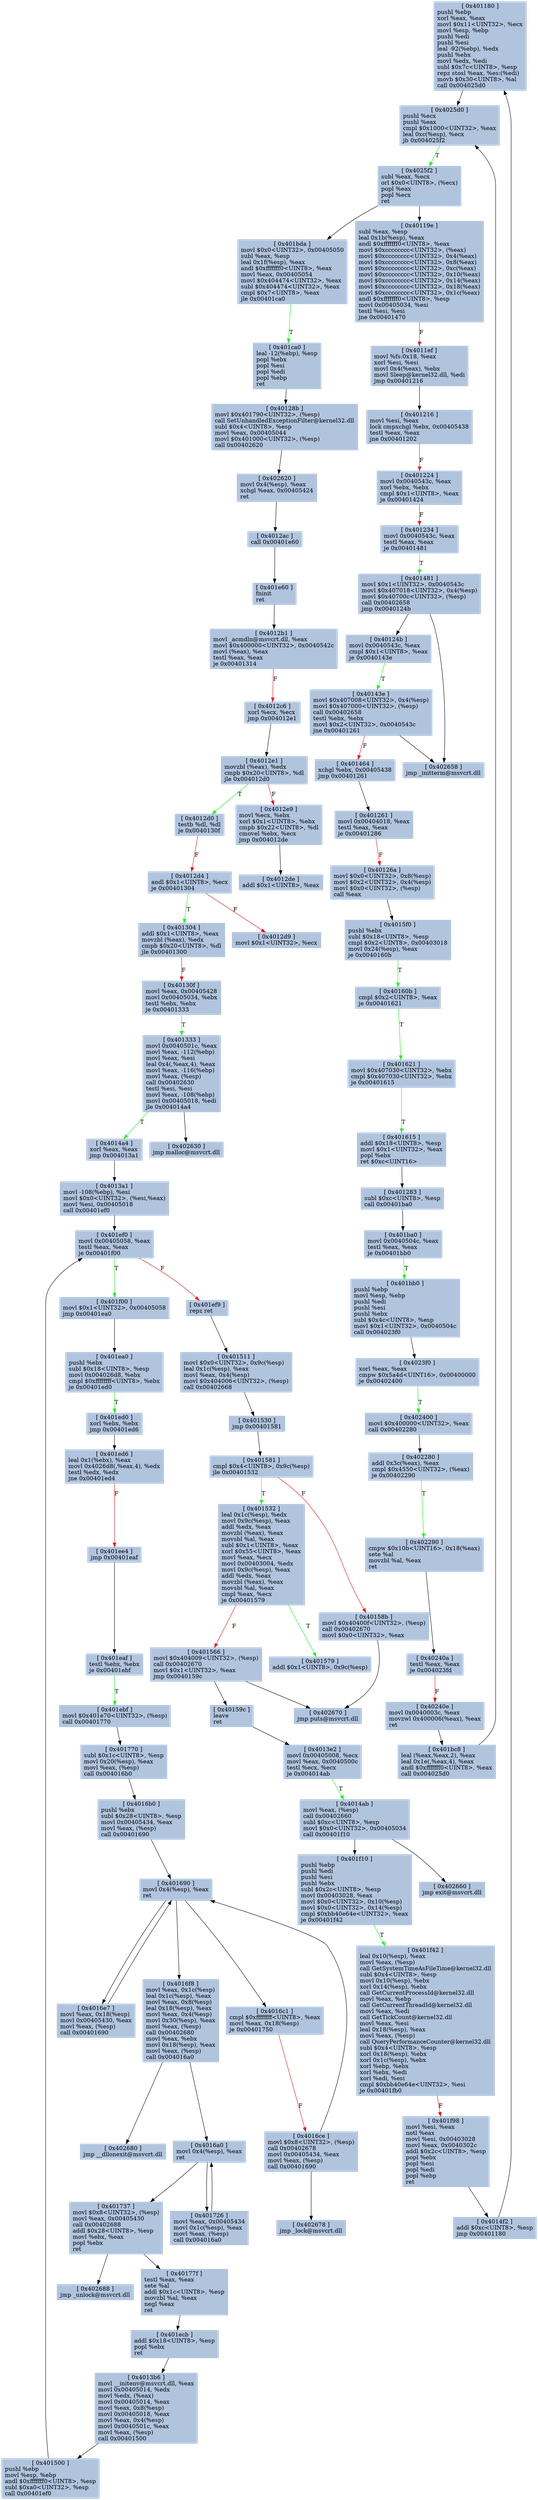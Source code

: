 digraph G {
node[shape=rectangle,style=filled,fillcolor=lightsteelblue,color=lightsteelblue]
bgcolor="transparent"
a0x00401180[label="[ 0x401180 ]\npushl %ebp\lxorl %eax, %eax\lmovl $0x11<UINT32>, %ecx\lmovl %esp, %ebp\lpushl %edi\lpushl %esi\lleal -92(%ebp), %edx\lpushl %ebx\lmovl %edx, %edi\lsubl $0x7c<UINT8>, %esp\lrepz stosl %eax, %es:(%edi)\lmovb $0x30<UINT8>, %al\lcall 0x004025d0\l"];
a0x0040119e[label="[ 0x40119e ]\nsubl %eax, %esp\lleal 0x1b(%esp), %eax\landl $0xfffffff0<UINT8>, %eax\lmovl $0xcccccccc<UINT32>, (%eax)\lmovl $0xcccccccc<UINT32>, 0x4(%eax)\lmovl $0xcccccccc<UINT32>, 0x8(%eax)\lmovl $0xcccccccc<UINT32>, 0xc(%eax)\lmovl $0xcccccccc<UINT32>, 0x10(%eax)\lmovl $0xcccccccc<UINT32>, 0x14(%eax)\lmovl $0xcccccccc<UINT32>, 0x18(%eax)\lmovl $0xcccccccc<UINT32>, 0x1c(%eax)\landl $0xfffffff0<UINT8>, %esp\lmovl 0x00405034, %esi\ltestl %esi, %esi\ljne 0x00401470\l"];
a0x004011ef[label="[ 0x4011ef ]\nmovl %fs:0x18, %eax\lxorl %esi, %esi\lmovl 0x4(%eax), %ebx\lmovl Sleep@kernel32.dll, %edi\ljmp 0x00401216\l"];
a0x00401216[label="[ 0x401216 ]\nmovl %esi, %eax\llock cmpxchgl %ebx, 0x00405438\ltestl %eax, %eax\ljne 0x00401202\l"];
a0x00401224[label="[ 0x401224 ]\nmovl 0x0040543c, %eax\lxorl %ebx, %ebx\lcmpl $0x1<UINT8>, %eax\lje 0x00401424\l"];
a0x00401234[label="[ 0x401234 ]\nmovl 0x0040543c, %eax\ltestl %eax, %eax\lje 0x00401481\l"];
a0x0040124b[label="[ 0x40124b ]\nmovl 0x0040543c, %eax\lcmpl $0x1<UINT8>, %eax\lje 0x0040143e\l"];
a0x00401261[label="[ 0x401261 ]\nmovl 0x00404018, %eax\ltestl %eax, %eax\lje 0x00401286\l"];
a0x0040126a[label="[ 0x40126a ]\nmovl $0x0<UINT32>, 0x8(%esp)\lmovl $0x2<UINT32>, 0x4(%esp)\lmovl $0x0<UINT32>, (%esp)\lcall %eax\l"];
a0x00401283[label="[ 0x401283 ]\nsubl $0xc<UINT8>, %esp\lcall 0x00401ba0\l"];
a0x0040128b[label="[ 0x40128b ]\nmovl $0x401790<UINT32>, (%esp)\lcall SetUnhandledExceptionFilter@kernel32.dll\lsubl $0x4<UINT8>, %esp\lmovl %eax, 0x00405044\lmovl $0x401000<UINT32>, (%esp)\lcall 0x00402620\l"];
a0x004012ac[label="[ 0x4012ac ]\ncall 0x00401e60\l"];
a0x004012b1[label="[ 0x4012b1 ]\nmovl _acmdln@msvcrt.dll, %eax\lmovl $0x400000<UINT32>, 0x0040542c\lmovl (%eax), %eax\ltestl %eax, %eax\lje 0x00401314\l"];
a0x004012c6[label="[ 0x4012c6 ]\nxorl %ecx, %ecx\ljmp 0x004012e1\l"];
a0x004012d0[label="[ 0x4012d0 ]\ntestb %dl, %dl\lje 0x0040130f\l"];
a0x004012d4[label="[ 0x4012d4 ]\nandl $0x1<UINT8>, %ecx\lje 0x00401304\l"];
a0x004012d9[label="[ 0x4012d9 ]\nmovl $0x1<UINT32>, %ecx\l"];
a0x004012de[label="[ 0x4012de ]\naddl $0x1<UINT8>, %eax\l"];
a0x004012e1[label="[ 0x4012e1 ]\nmovzbl (%eax), %edx\lcmpb $0x20<UINT8>, %dl\ljle 0x004012d0\l"];
a0x004012e9[label="[ 0x4012e9 ]\nmovl %ecx, %ebx\lxorl $0x1<UINT8>, %ebx\lcmpb $0x22<UINT8>, %dl\lcmovel %ebx, %ecx\ljmp 0x004012de\l"];
a0x00401304[label="[ 0x401304 ]\naddl $0x1<UINT8>, %eax\lmovzbl (%eax), %edx\lcmpb $0x20<UINT8>, %dl\ljle 0x00401300\l"];
a0x0040130f[label="[ 0x40130f ]\nmovl %eax, 0x00405428\lmovl 0x00405034, %ebx\ltestl %ebx, %ebx\lje 0x00401333\l"];
a0x00401333[label="[ 0x401333 ]\nmovl 0x0040501c, %eax\lmovl %eax, -112(%ebp)\lmovl %eax, %esi\lleal 0x4(,%eax,4), %eax\lmovl %eax, -116(%ebp)\lmovl %eax, (%esp)\lcall 0x00402630\ltestl %esi, %esi\lmovl %eax, -108(%ebp)\lmovl 0x00405018, %edi\ljle 0x004014a4\l"];
a0x004013a1[label="[ 0x4013a1 ]\nmovl -108(%ebp), %esi\lmovl $0x0<UINT32>, (%esi,%eax)\lmovl %esi, 0x00405018\lcall 0x00401ef0\l"];
a0x004013b6[label="[ 0x4013b6 ]\nmovl __initenv@msvcrt.dll, %eax\lmovl 0x00405014, %edx\lmovl %edx, (%eax)\lmovl 0x00405014, %eax\lmovl %eax, 0x8(%esp)\lmovl 0x00405018, %eax\lmovl %eax, 0x4(%esp)\lmovl 0x0040501c, %eax\lmovl %eax, (%esp)\lcall 0x00401500\l"];
a0x004013e2[label="[ 0x4013e2 ]\nmovl 0x00405008, %ecx\lmovl %eax, 0x0040500c\ltestl %ecx, %ecx\lje 0x004014ab\l"];
a0x0040143e[label="[ 0x40143e ]\nmovl $0x407008<UINT32>, 0x4(%esp)\lmovl $0x407000<UINT32>, (%esp)\lcall 0x00402658\ltestl %ebx, %ebx\lmovl $0x2<UINT32>, 0x0040543c\ljne 0x00401261\l"];
a0x00401464[label="[ 0x401464 ]\nxchgl %ebx, 0x00405438\ljmp 0x00401261\l"];
a0x00401481[label="[ 0x401481 ]\nmovl $0x1<UINT32>, 0x0040543c\lmovl $0x407018<UINT32>, 0x4(%esp)\lmovl $0x40700c<UINT32>, (%esp)\lcall 0x00402658\ljmp 0x0040124b\l"];
a0x004014a4[label="[ 0x4014a4 ]\nxorl %eax, %eax\ljmp 0x004013a1\l"];
a0x004014ab[label="[ 0x4014ab ]\nmovl %eax, (%esp)\lcall 0x00402660\lsubl $0xc<UINT8>, %esp\lmovl $0x0<UINT32>, 0x00405034\lcall 0x00401f10\l"];
a0x004014f2[label="[ 0x4014f2 ]\naddl $0xc<UINT8>, %esp\ljmp 0x00401180\l"];
a0x00401500[label="[ 0x401500 ]\npushl %ebp\lmovl %esp, %ebp\landl $0xfffffff0<UINT8>, %esp\lsubl $0xa0<UINT32>, %esp\lcall 0x00401ef0\l"];
a0x00401511[label="[ 0x401511 ]\nmovl $0x0<UINT32>, 0x9c(%esp)\lleal 0x1c(%esp), %eax\lmovl %eax, 0x4(%esp)\lmovl $0x404006<UINT32>, (%esp)\lcall 0x00402668\l"];
a0x00401530[label="[ 0x401530 ]\njmp 0x00401581\l"];
a0x00401532[label="[ 0x401532 ]\nleal 0x1c(%esp), %edx\lmovl 0x9c(%esp), %eax\laddl %edx, %eax\lmovzbl (%eax), %eax\lmovsbl %al, %eax\lsubl $0x1<UINT8>, %eax\lxorl $0x55<UINT8>, %eax\lmovl %eax, %ecx\lmovl 0x00403004, %edx\lmovl 0x9c(%esp), %eax\laddl %edx, %eax\lmovzbl (%eax), %eax\lmovsbl %al, %eax\lcmpl %eax, %ecx\lje 0x00401579\l"];
a0x00401566[label="[ 0x401566 ]\nmovl $0x404009<UINT32>, (%esp)\lcall 0x00402670\lmovl $0x1<UINT32>, %eax\ljmp 0x0040159c\l"];
a0x00401579[label="[ 0x401579 ]\naddl $0x1<UINT8>, 0x9c(%esp)\l"];
a0x00401581[label="[ 0x401581 ]\ncmpl $0x4<UINT8>, 0x9c(%esp)\ljle 0x00401532\l"];
a0x0040158b[label="[ 0x40158b ]\nmovl $0x40400f<UINT32>, (%esp)\lcall 0x00402670\lmovl $0x0<UINT32>, %eax\l"];
a0x0040159c[label="[ 0x40159c ]\nleave \lret\l"];
a0x004015f0[label="[ 0x4015f0 ]\npushl %ebx\lsubl $0x18<UINT8>, %esp\lcmpl $0x2<UINT8>, 0x00403018\lmovl 0x24(%esp), %eax\lje 0x0040160b\l"];
a0x0040160b[label="[ 0x40160b ]\ncmpl $0x2<UINT8>, %eax\lje 0x00401621\l"];
a0x00401615[label="[ 0x401615 ]\naddl $0x18<UINT8>, %esp\lmovl $0x1<UINT32>, %eax\lpopl %ebx\lret $0xc<UINT16>\l"];
a0x00401621[label="[ 0x401621 ]\nmovl $0x407030<UINT32>, %ebx\lcmpl $0x407030<UINT32>, %ebx\lje 0x00401615\l"];
a0x00401690[label="[ 0x401690 ]\nmovl 0x4(%esp), %eax\lret\l"];
a0x004016a0[label="[ 0x4016a0 ]\nmovl 0x4(%esp), %eax\lret\l"];
a0x004016b0[label="[ 0x4016b0 ]\npushl %ebx\lsubl $0x28<UINT8>, %esp\lmovl 0x00405434, %eax\lmovl %eax, (%esp)\lcall 0x00401690\l"];
a0x004016c1[label="[ 0x4016c1 ]\ncmpl $0xffffffff<UINT8>, %eax\lmovl %eax, 0x18(%esp)\lje 0x00401750\l"];
a0x004016ce[label="[ 0x4016ce ]\nmovl $0x8<UINT32>, (%esp)\lcall 0x00402678\lmovl 0x00405434, %eax\lmovl %eax, (%esp)\lcall 0x00401690\l"];
a0x004016e7[label="[ 0x4016e7 ]\nmovl %eax, 0x18(%esp)\lmovl 0x00405430, %eax\lmovl %eax, (%esp)\lcall 0x00401690\l"];
a0x004016f8[label="[ 0x4016f8 ]\nmovl %eax, 0x1c(%esp)\lleal 0x1c(%esp), %eax\lmovl %eax, 0x8(%esp)\lleal 0x18(%esp), %eax\lmovl %eax, 0x4(%esp)\lmovl 0x30(%esp), %eax\lmovl %eax, (%esp)\lcall 0x00402680\lmovl %eax, %ebx\lmovl 0x18(%esp), %eax\lmovl %eax, (%esp)\lcall 0x004016a0\l"];
a0x00401726[label="[ 0x401726 ]\nmovl %eax, 0x00405434\lmovl 0x1c(%esp), %eax\lmovl %eax, (%esp)\lcall 0x004016a0\l"];
a0x00401737[label="[ 0x401737 ]\nmovl $0x8<UINT32>, (%esp)\lmovl %eax, 0x00405430\lcall 0x00402688\laddl $0x28<UINT8>, %esp\lmovl %ebx, %eax\lpopl %ebx\lret\l"];
a0x00401770[label="[ 0x401770 ]\nsubl $0x1c<UINT8>, %esp\lmovl 0x20(%esp), %eax\lmovl %eax, (%esp)\lcall 0x004016b0\l"];
a0x0040177f[label="[ 0x40177f ]\ntestl %eax, %eax\lsete %al\laddl $0x1c<UINT8>, %esp\lmovzbl %al, %eax\lnegl %eax\lret\l"];
a0x00401ba0[label="[ 0x401ba0 ]\nmovl 0x0040504c, %eax\ltestl %eax, %eax\lje 0x00401bb0\l"];
a0x00401bb0[label="[ 0x401bb0 ]\npushl %ebp\lmovl %esp, %ebp\lpushl %edi\lpushl %esi\lpushl %ebx\lsubl $0x4c<UINT8>, %esp\lmovl $0x1<UINT32>, 0x0040504c\lcall 0x004023f0\l"];
a0x00401bc8[label="[ 0x401bc8 ]\nleal (%eax,%eax,2), %eax\lleal 0x1e(,%eax,4), %eax\landl $0xfffffff0<UINT8>, %eax\lcall 0x004025d0\l"];
a0x00401bda[label="[ 0x401bda ]\nmovl $0x0<UINT32>, 0x00405050\lsubl %eax, %esp\lleal 0x1f(%esp), %eax\landl $0xfffffff0<UINT8>, %eax\lmovl %eax, 0x00405054\lmovl $0x404474<UINT32>, %eax\lsubl $0x404474<UINT32>, %eax\lcmpl $0x7<UINT8>, %eax\ljle 0x00401ca0\l"];
a0x00401ca0[label="[ 0x401ca0 ]\nleal -12(%ebp), %esp\lpopl %ebx\lpopl %esi\lpopl %edi\lpopl %ebp\lret\l"];
a0x00401e60[label="[ 0x401e60 ]\nfninit \lret\l"];
a0x00401ea0[label="[ 0x401ea0 ]\npushl %ebx\lsubl $0x18<UINT8>, %esp\lmovl 0x004026d8, %ebx\lcmpl $0xffffffff<UINT8>, %ebx\lje 0x00401ed0\l"];
a0x00401eaf[label="[ 0x401eaf ]\ntestl %ebx, %ebx\lje 0x00401ebf\l"];
a0x00401ebf[label="[ 0x401ebf ]\nmovl $0x401e70<UINT32>, (%esp)\lcall 0x00401770\l"];
a0x00401ecb[label="[ 0x401ecb ]\naddl $0x18<UINT8>, %esp\lpopl %ebx\lret\l"];
a0x00401ed0[label="[ 0x401ed0 ]\nxorl %ebx, %ebx\ljmp 0x00401ed6\l"];
a0x00401ed6[label="[ 0x401ed6 ]\nleal 0x1(%ebx), %eax\lmovl 0x4026d8(,%eax,4), %edx\ltestl %edx, %edx\ljne 0x00401ed4\l"];
a0x00401ee4[label="[ 0x401ee4 ]\njmp 0x00401eaf\l"];
a0x00401ef0[label="[ 0x401ef0 ]\nmovl 0x00405058, %eax\ltestl %eax, %eax\lje 0x00401f00\l"];
a0x00401ef9[label="[ 0x401ef9 ]\nrepz ret\l"];
a0x00401f00[label="[ 0x401f00 ]\nmovl $0x1<UINT32>, 0x00405058\ljmp 0x00401ea0\l"];
a0x00401f10[label="[ 0x401f10 ]\npushl %ebp\lpushl %edi\lpushl %esi\lpushl %ebx\lsubl $0x2c<UINT8>, %esp\lmovl 0x00403028, %eax\lmovl $0x0<UINT32>, 0x10(%esp)\lmovl $0x0<UINT32>, 0x14(%esp)\lcmpl $0xbb40e64e<UINT32>, %eax\lje 0x00401f42\l"];
a0x00401f42[label="[ 0x401f42 ]\nleal 0x10(%esp), %eax\lmovl %eax, (%esp)\lcall GetSystemTimeAsFileTime@kernel32.dll\lsubl $0x4<UINT8>, %esp\lmovl 0x10(%esp), %ebx\lxorl 0x14(%esp), %ebx\lcall GetCurrentProcessId@kernel32.dll\lmovl %eax, %ebp\lcall GetCurrentThreadId@kernel32.dll\lmovl %eax, %edi\lcall GetTickCount@kernel32.dll\lmovl %eax, %esi\lleal 0x18(%esp), %eax\lmovl %eax, (%esp)\lcall QueryPerformanceCounter@kernel32.dll\lsubl $0x4<UINT8>, %esp\lxorl 0x18(%esp), %ebx\lxorl 0x1c(%esp), %ebx\lxorl %ebp, %ebx\lxorl %ebx, %edi\lxorl %edi, %esi\lcmpl $0xbb40e64e<UINT32>, %esi\lje 0x00401fb0\l"];
a0x00401f98[label="[ 0x401f98 ]\nmovl %esi, %eax\lnotl %eax\lmovl %esi, 0x00403028\lmovl %eax, 0x0040302c\laddl $0x2c<UINT8>, %esp\lpopl %ebx\lpopl %esi\lpopl %edi\lpopl %ebp\lret\l"];
a0x00402280[label="[ 0x402280 ]\naddl 0x3c(%eax), %eax\lcmpl $0x4550<UINT32>, (%eax)\lje 0x00402290\l"];
a0x00402290[label="[ 0x402290 ]\ncmpw $0x10b<UINT16>, 0x18(%eax)\lsete %al\lmovzbl %al, %eax\lret\l"];
a0x004023f0[label="[ 0x4023f0 ]\nxorl %eax, %eax\lcmpw $0x5a4d<UINT16>, 0x00400000\lje 0x00402400\l"];
a0x00402400[label="[ 0x402400 ]\nmovl $0x400000<UINT32>, %eax\lcall 0x00402280\l"];
a0x0040240a[label="[ 0x40240a ]\ntestl %eax, %eax\lje 0x004023fd\l"];
a0x0040240e[label="[ 0x40240e ]\nmovl 0x0040003c, %eax\lmovzwl 0x400006(%eax), %eax\lret\l"];
a0x004025d0[label="[ 0x4025d0 ]\npushl %ecx\lpushl %eax\lcmpl $0x1000<UINT32>, %eax\lleal 0xc(%esp), %ecx\ljb 0x004025f2\l"];
a0x004025f2[label="[ 0x4025f2 ]\nsubl %eax, %ecx\lorl $0x0<UINT8>, (%ecx)\lpopl %eax\lpopl %ecx\lret\l"];
a0x00402620[label="[ 0x402620 ]\nmovl 0x4(%esp), %eax\lxchgl %eax, 0x00405424\lret\l"];
a0x00402630[label="[ 0x402630 ]\njmp malloc@msvcrt.dll\l"];
a0x00402658[label="[ 0x402658 ]\njmp _initterm@msvcrt.dll\l"];
a0x00402660[label="[ 0x402660 ]\njmp exit@msvcrt.dll\l"];
a0x00402670[label="[ 0x402670 ]\njmp puts@msvcrt.dll\l"];
a0x00402678[label="[ 0x402678 ]\njmp _lock@msvcrt.dll\l"];
a0x00402680[label="[ 0x402680 ]\njmp __dllonexit@msvcrt.dll\l"];
a0x00402688[label="[ 0x402688 ]\njmp _unlock@msvcrt.dll\l"];
a0x004014ab -> a0x00401f10 [color="#000000"];
a0x00401f10 -> a0x00401f42 [color="#00ff00",label="T"];
a0x00401f42 -> a0x00401f98 [color="#ff0000",label="F"];
a0x00401f98 -> a0x004014f2 [color="#000000"];
a0x004014f2 -> a0x00401180 [color="#000000"];
a0x00401180 -> a0x004025d0 [color="#000000"];
a0x004025d0 -> a0x004025f2 [color="#00ff00",label="T"];
a0x004025f2 -> a0x0040119e [color="#000000"];
a0x0040119e -> a0x004011ef [color="#ff0000",label="F"];
a0x004011ef -> a0x00401216 [color="#000000"];
a0x00401216 -> a0x00401224 [color="#ff0000",label="F"];
a0x00401224 -> a0x00401234 [color="#ff0000",label="F"];
a0x00401234 -> a0x00401481 [color="#00ff00",label="T"];
a0x00401481 -> a0x00402658 [color="#000000"];
a0x00401481 -> a0x0040124b [color="#000000"];
a0x0040124b -> a0x0040143e [color="#00ff00",label="T"];
a0x0040143e -> a0x00402658 [color="#000000"];
a0x0040143e -> a0x00401464 [color="#ff0000",label="F"];
a0x00401464 -> a0x00401261 [color="#000000"];
a0x00401261 -> a0x0040126a [color="#ff0000",label="F"];
a0x0040126a -> a0x004015f0 [color="#000000"];
a0x004015f0 -> a0x0040160b [color="#00ff00",label="T"];
a0x0040160b -> a0x00401621 [color="#00ff00",label="T"];
a0x00401621 -> a0x00401615 [color="#00ff00",label="T"];
a0x00401615 -> a0x00401283 [color="#000000"];
a0x00401283 -> a0x00401ba0 [color="#000000"];
a0x00401ba0 -> a0x00401bb0 [color="#00ff00",label="T"];
a0x00401bb0 -> a0x004023f0 [color="#000000"];
a0x004023f0 -> a0x00402400 [color="#00ff00",label="T"];
a0x00402400 -> a0x00402280 [color="#000000"];
a0x00402280 -> a0x00402290 [color="#00ff00",label="T"];
a0x00402290 -> a0x0040240a [color="#000000"];
a0x0040240a -> a0x0040240e [color="#ff0000",label="F"];
a0x0040240e -> a0x00401bc8 [color="#000000"];
a0x00401bc8 -> a0x004025d0 [color="#000000"];
a0x004025f2 -> a0x00401bda [color="#000000"];
a0x00401bda -> a0x00401ca0 [color="#00ff00",label="T"];
a0x00401ca0 -> a0x0040128b [color="#000000"];
a0x0040128b -> a0x00402620 [color="#000000"];
a0x00402620 -> a0x004012ac [color="#000000"];
a0x004012ac -> a0x00401e60 [color="#000000"];
a0x00401e60 -> a0x004012b1 [color="#000000"];
a0x004012b1 -> a0x004012c6 [color="#ff0000",label="F"];
a0x004012c6 -> a0x004012e1 [color="#000000"];
a0x004012e1 -> a0x004012e9 [color="#ff0000",label="F"];
a0x004012e9 -> a0x004012de [color="#000000"];
a0x004012e1 -> a0x004012d0 [color="#00ff00",label="T"];
a0x004012d0 -> a0x004012d4 [color="#ff0000",label="F"];
a0x004012d4 -> a0x004012d9 [color="#ff0000",label="F"];
a0x004012d4 -> a0x00401304 [color="#00ff00",label="T"];
a0x00401304 -> a0x0040130f [color="#ff0000",label="F"];
a0x0040130f -> a0x00401333 [color="#00ff00",label="T"];
a0x00401333 -> a0x00402630 [color="#000000"];
a0x00401333 -> a0x004014a4 [color="#00ff00",label="T"];
a0x004014a4 -> a0x004013a1 [color="#000000"];
a0x004013a1 -> a0x00401ef0 [color="#000000"];
a0x00401ef0 -> a0x00401f00 [color="#00ff00",label="T"];
a0x00401f00 -> a0x00401ea0 [color="#000000"];
a0x00401ea0 -> a0x00401ed0 [color="#00ff00",label="T"];
a0x00401ed0 -> a0x00401ed6 [color="#000000"];
a0x00401ed6 -> a0x00401ee4 [color="#ff0000",label="F"];
a0x00401ee4 -> a0x00401eaf [color="#000000"];
a0x00401eaf -> a0x00401ebf [color="#00ff00",label="T"];
a0x00401ebf -> a0x00401770 [color="#000000"];
a0x00401770 -> a0x004016b0 [color="#000000"];
a0x004016b0 -> a0x00401690 [color="#000000"];
a0x00401690 -> a0x004016c1 [color="#000000"];
a0x004016c1 -> a0x004016ce [color="#ff0000",label="F"];
a0x004016ce -> a0x00402678 [color="#000000"];
a0x004016ce -> a0x00401690 [color="#000000"];
a0x00401690 -> a0x004016e7 [color="#000000"];
a0x004016e7 -> a0x00401690 [color="#000000"];
a0x00401690 -> a0x004016f8 [color="#000000"];
a0x004016f8 -> a0x00402680 [color="#000000"];
a0x004016f8 -> a0x004016a0 [color="#000000"];
a0x004016a0 -> a0x00401726 [color="#000000"];
a0x00401726 -> a0x004016a0 [color="#000000"];
a0x004016a0 -> a0x00401737 [color="#000000"];
a0x00401737 -> a0x00402688 [color="#000000"];
a0x00401737 -> a0x0040177f [color="#000000"];
a0x0040177f -> a0x00401ecb [color="#000000"];
a0x00401ecb -> a0x004013b6 [color="#000000"];
a0x004013b6 -> a0x00401500 [color="#000000"];
a0x00401500 -> a0x00401ef0 [color="#000000"];
a0x00401ef0 -> a0x00401ef9 [color="#ff0000",label="F"];
a0x00401ef9 -> a0x00401511 [color="#000000"];
a0x00401511 -> a0x00401530 [color="#000000"];
a0x00401530 -> a0x00401581 [color="#000000"];
a0x00401581 -> a0x00401532 [color="#00ff00",label="T"];
a0x00401532 -> a0x00401566 [color="#ff0000",label="F"];
a0x00401532 -> a0x00401579 [color="#00ff00",label="T"];
a0x00401581 -> a0x0040158b [color="#ff0000",label="F"];
a0x0040158b -> a0x00402670 [color="#000000"];
a0x0040159c -> a0x004013e2 [color="#000000"];
a0x004013e2 -> a0x004014ab [color="#00ff00",label="T"];
a0x004014ab -> a0x00402660 [color="#000000"];
a0x00401566 -> a0x00402670 [color="#000000"];
a0x00401566 -> a0x0040159c [color="#000000"];
}
